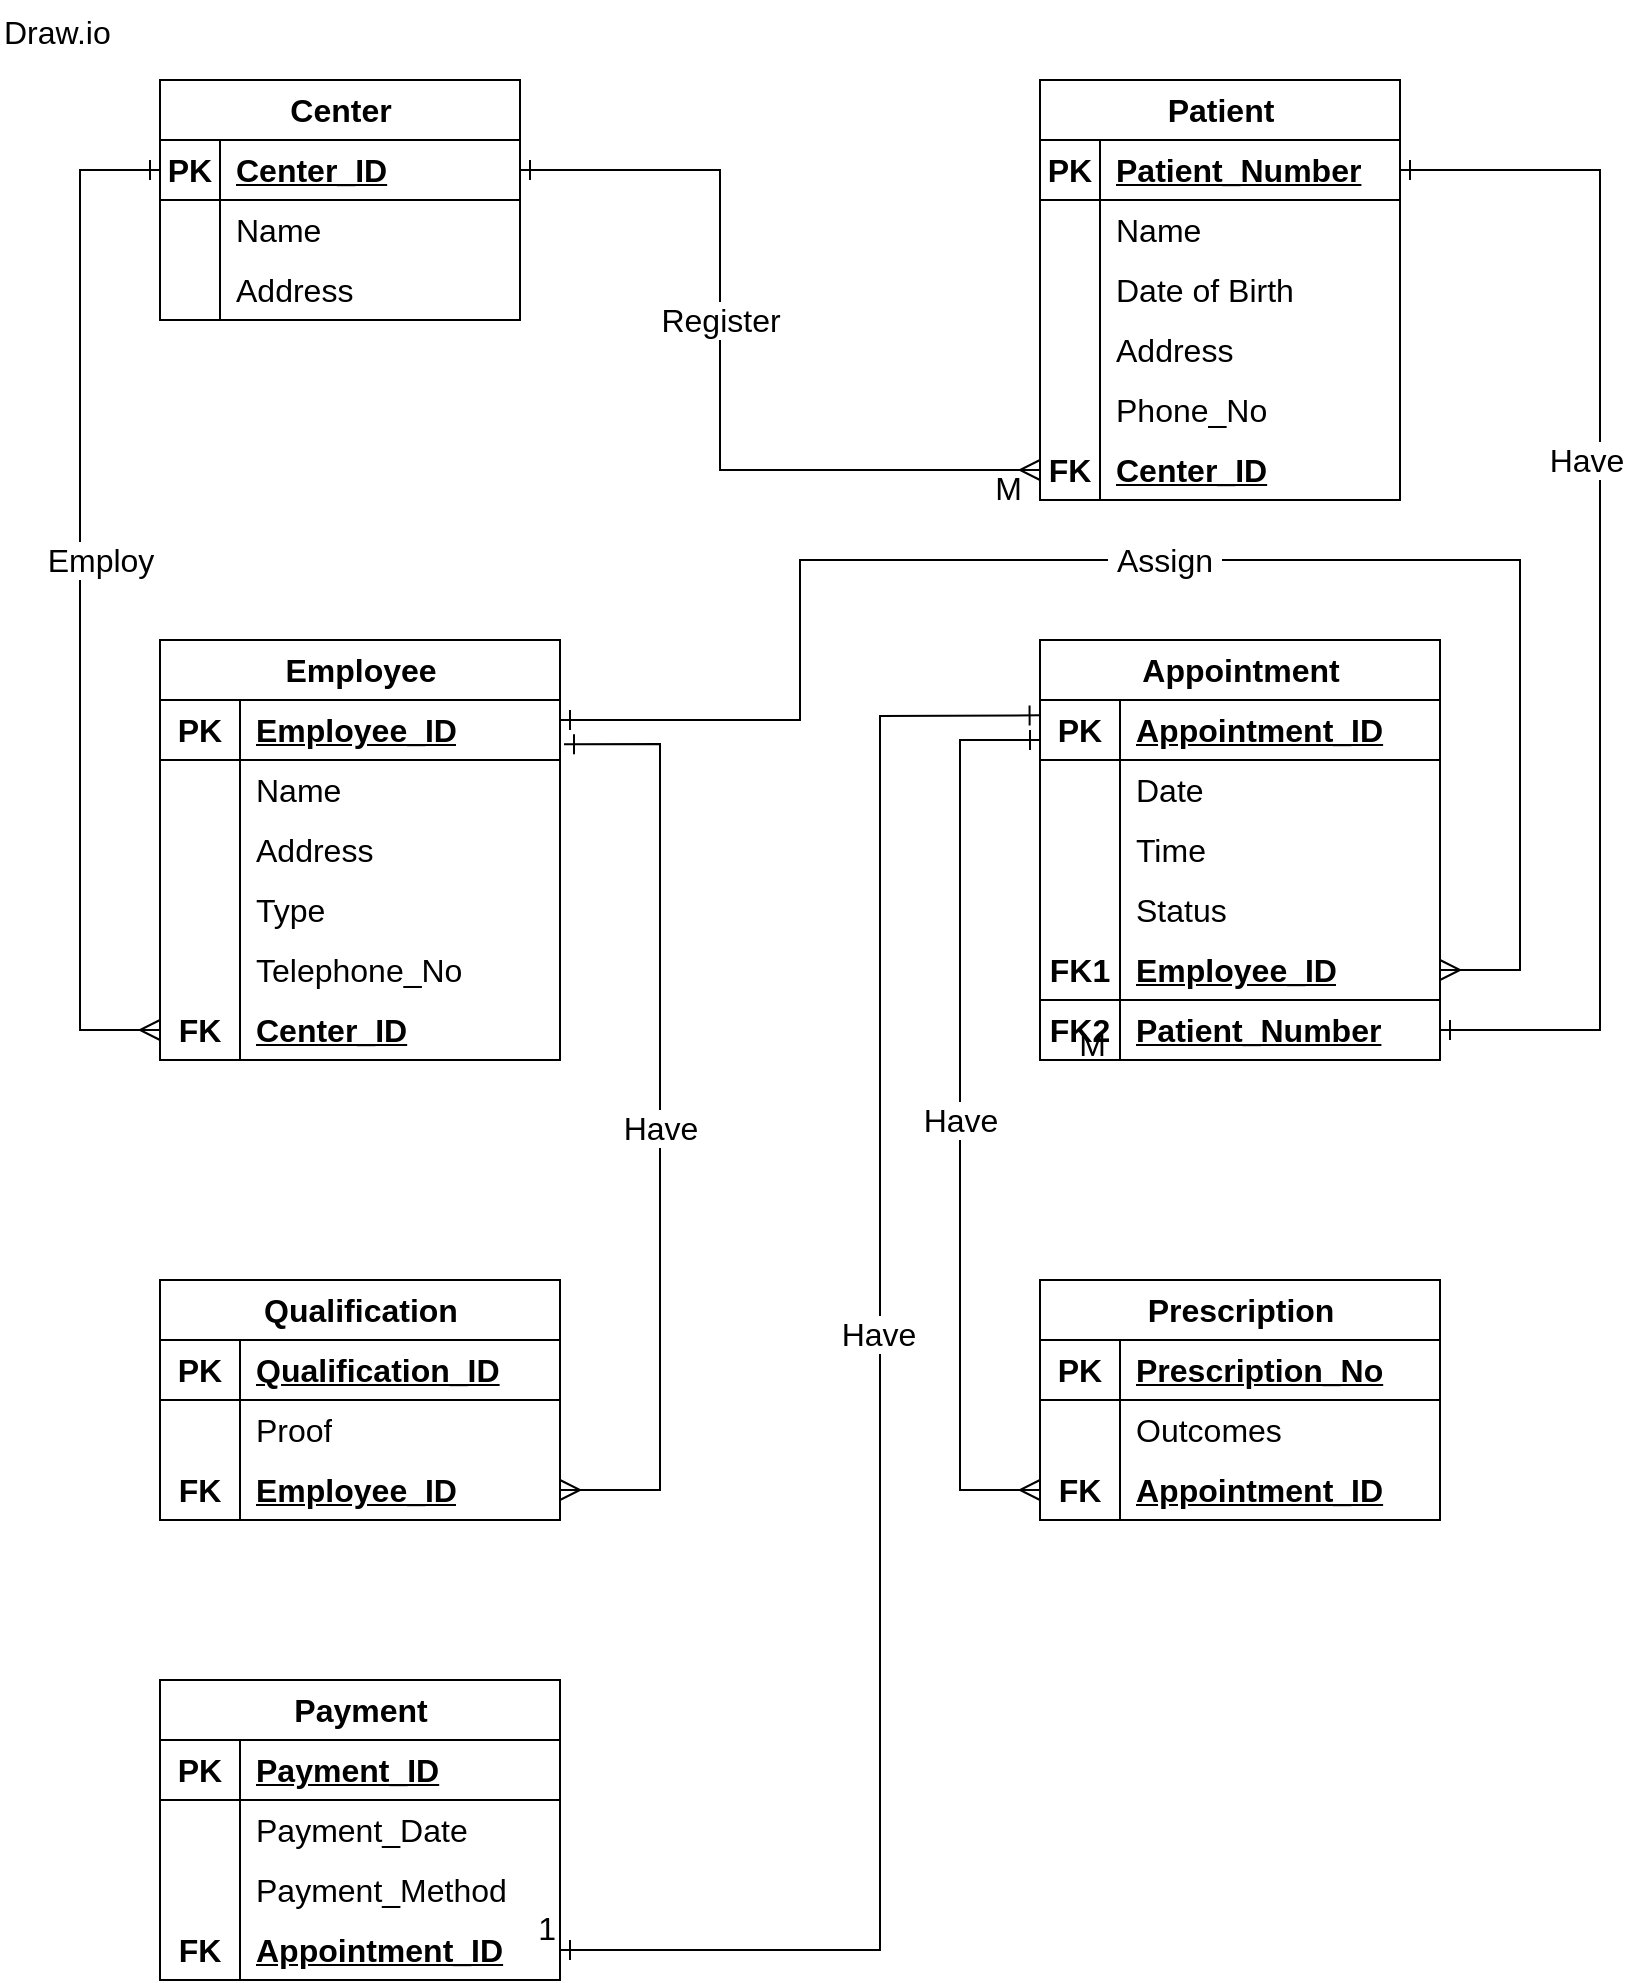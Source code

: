 <mxfile version="22.1.3" type="github">
  <diagram id="R2lEEEUBdFMjLlhIrx00" name="Page-1">
    <mxGraphModel dx="936" dy="636" grid="1" gridSize="10" guides="1" tooltips="1" connect="1" arrows="1" fold="1" page="1" pageScale="1" pageWidth="850" pageHeight="1100" math="0" shadow="0" extFonts="Permanent Marker^https://fonts.googleapis.com/css?family=Permanent+Marker">
      <root>
        <mxCell id="0" />
        <mxCell id="1" parent="0" />
        <mxCell id="wReRzeXicgakB4JDuOjU-1" value="Center" style="shape=table;startSize=30;container=1;collapsible=1;childLayout=tableLayout;fixedRows=1;rowLines=0;fontStyle=1;align=center;resizeLast=1;html=1;fontSize=16;" parent="1" vertex="1">
          <mxGeometry x="80" y="40" width="180" height="120" as="geometry" />
        </mxCell>
        <mxCell id="wReRzeXicgakB4JDuOjU-2" value="" style="shape=tableRow;horizontal=0;startSize=0;swimlaneHead=0;swimlaneBody=0;fillColor=none;collapsible=0;dropTarget=0;points=[[0,0.5],[1,0.5]];portConstraint=eastwest;top=0;left=0;right=0;bottom=1;fontSize=16;" parent="wReRzeXicgakB4JDuOjU-1" vertex="1">
          <mxGeometry y="30" width="180" height="30" as="geometry" />
        </mxCell>
        <mxCell id="wReRzeXicgakB4JDuOjU-3" value="PK" style="shape=partialRectangle;connectable=0;fillColor=none;top=0;left=0;bottom=0;right=0;fontStyle=1;overflow=hidden;whiteSpace=wrap;html=1;fontSize=16;" parent="wReRzeXicgakB4JDuOjU-2" vertex="1">
          <mxGeometry width="30" height="30" as="geometry">
            <mxRectangle width="30" height="30" as="alternateBounds" />
          </mxGeometry>
        </mxCell>
        <mxCell id="wReRzeXicgakB4JDuOjU-4" value="Center_ID" style="shape=partialRectangle;connectable=0;fillColor=none;top=0;left=0;bottom=0;right=0;align=left;spacingLeft=6;fontStyle=5;overflow=hidden;whiteSpace=wrap;html=1;fontSize=16;" parent="wReRzeXicgakB4JDuOjU-2" vertex="1">
          <mxGeometry x="30" width="150" height="30" as="geometry">
            <mxRectangle width="150" height="30" as="alternateBounds" />
          </mxGeometry>
        </mxCell>
        <mxCell id="wReRzeXicgakB4JDuOjU-5" value="" style="shape=tableRow;horizontal=0;startSize=0;swimlaneHead=0;swimlaneBody=0;fillColor=none;collapsible=0;dropTarget=0;points=[[0,0.5],[1,0.5]];portConstraint=eastwest;top=0;left=0;right=0;bottom=0;fontSize=16;" parent="wReRzeXicgakB4JDuOjU-1" vertex="1">
          <mxGeometry y="60" width="180" height="30" as="geometry" />
        </mxCell>
        <mxCell id="wReRzeXicgakB4JDuOjU-6" value="" style="shape=partialRectangle;connectable=0;fillColor=none;top=0;left=0;bottom=0;right=0;editable=1;overflow=hidden;whiteSpace=wrap;html=1;fontSize=16;" parent="wReRzeXicgakB4JDuOjU-5" vertex="1">
          <mxGeometry width="30" height="30" as="geometry">
            <mxRectangle width="30" height="30" as="alternateBounds" />
          </mxGeometry>
        </mxCell>
        <mxCell id="wReRzeXicgakB4JDuOjU-7" value="Name" style="shape=partialRectangle;connectable=0;fillColor=none;top=0;left=0;bottom=0;right=0;align=left;spacingLeft=6;overflow=hidden;whiteSpace=wrap;html=1;fontSize=16;" parent="wReRzeXicgakB4JDuOjU-5" vertex="1">
          <mxGeometry x="30" width="150" height="30" as="geometry">
            <mxRectangle width="150" height="30" as="alternateBounds" />
          </mxGeometry>
        </mxCell>
        <mxCell id="wReRzeXicgakB4JDuOjU-8" value="" style="shape=tableRow;horizontal=0;startSize=0;swimlaneHead=0;swimlaneBody=0;fillColor=none;collapsible=0;dropTarget=0;points=[[0,0.5],[1,0.5]];portConstraint=eastwest;top=0;left=0;right=0;bottom=0;fontSize=16;" parent="wReRzeXicgakB4JDuOjU-1" vertex="1">
          <mxGeometry y="90" width="180" height="30" as="geometry" />
        </mxCell>
        <mxCell id="wReRzeXicgakB4JDuOjU-9" value="" style="shape=partialRectangle;connectable=0;fillColor=none;top=0;left=0;bottom=0;right=0;editable=1;overflow=hidden;whiteSpace=wrap;html=1;fontSize=16;" parent="wReRzeXicgakB4JDuOjU-8" vertex="1">
          <mxGeometry width="30" height="30" as="geometry">
            <mxRectangle width="30" height="30" as="alternateBounds" />
          </mxGeometry>
        </mxCell>
        <mxCell id="wReRzeXicgakB4JDuOjU-10" value="Address" style="shape=partialRectangle;connectable=0;fillColor=none;top=0;left=0;bottom=0;right=0;align=left;spacingLeft=6;overflow=hidden;whiteSpace=wrap;html=1;fontSize=16;" parent="wReRzeXicgakB4JDuOjU-8" vertex="1">
          <mxGeometry x="30" width="150" height="30" as="geometry">
            <mxRectangle width="150" height="30" as="alternateBounds" />
          </mxGeometry>
        </mxCell>
        <mxCell id="wReRzeXicgakB4JDuOjU-14" value="Patient" style="shape=table;startSize=30;container=1;collapsible=1;childLayout=tableLayout;fixedRows=1;rowLines=0;fontStyle=1;align=center;resizeLast=1;html=1;fontSize=16;" parent="1" vertex="1">
          <mxGeometry x="520" y="40" width="180" height="210" as="geometry" />
        </mxCell>
        <mxCell id="wReRzeXicgakB4JDuOjU-15" value="" style="shape=tableRow;horizontal=0;startSize=0;swimlaneHead=0;swimlaneBody=0;fillColor=none;collapsible=0;dropTarget=0;points=[[0,0.5],[1,0.5]];portConstraint=eastwest;top=0;left=0;right=0;bottom=1;fontSize=16;" parent="wReRzeXicgakB4JDuOjU-14" vertex="1">
          <mxGeometry y="30" width="180" height="30" as="geometry" />
        </mxCell>
        <mxCell id="wReRzeXicgakB4JDuOjU-16" value="PK" style="shape=partialRectangle;connectable=0;fillColor=none;top=0;left=0;bottom=0;right=0;fontStyle=1;overflow=hidden;whiteSpace=wrap;html=1;fontSize=16;" parent="wReRzeXicgakB4JDuOjU-15" vertex="1">
          <mxGeometry width="30" height="30" as="geometry">
            <mxRectangle width="30" height="30" as="alternateBounds" />
          </mxGeometry>
        </mxCell>
        <mxCell id="wReRzeXicgakB4JDuOjU-17" value="Patient_Number" style="shape=partialRectangle;connectable=0;fillColor=none;top=0;left=0;bottom=0;right=0;align=left;spacingLeft=6;fontStyle=5;overflow=hidden;whiteSpace=wrap;html=1;fontSize=16;" parent="wReRzeXicgakB4JDuOjU-15" vertex="1">
          <mxGeometry x="30" width="150" height="30" as="geometry">
            <mxRectangle width="150" height="30" as="alternateBounds" />
          </mxGeometry>
        </mxCell>
        <mxCell id="wReRzeXicgakB4JDuOjU-18" value="" style="shape=tableRow;horizontal=0;startSize=0;swimlaneHead=0;swimlaneBody=0;fillColor=none;collapsible=0;dropTarget=0;points=[[0,0.5],[1,0.5]];portConstraint=eastwest;top=0;left=0;right=0;bottom=0;fontSize=16;" parent="wReRzeXicgakB4JDuOjU-14" vertex="1">
          <mxGeometry y="60" width="180" height="30" as="geometry" />
        </mxCell>
        <mxCell id="wReRzeXicgakB4JDuOjU-19" value="" style="shape=partialRectangle;connectable=0;fillColor=none;top=0;left=0;bottom=0;right=0;editable=1;overflow=hidden;whiteSpace=wrap;html=1;fontSize=16;" parent="wReRzeXicgakB4JDuOjU-18" vertex="1">
          <mxGeometry width="30" height="30" as="geometry">
            <mxRectangle width="30" height="30" as="alternateBounds" />
          </mxGeometry>
        </mxCell>
        <mxCell id="wReRzeXicgakB4JDuOjU-20" value="Name" style="shape=partialRectangle;connectable=0;fillColor=none;top=0;left=0;bottom=0;right=0;align=left;spacingLeft=6;overflow=hidden;whiteSpace=wrap;html=1;fontSize=16;" parent="wReRzeXicgakB4JDuOjU-18" vertex="1">
          <mxGeometry x="30" width="150" height="30" as="geometry">
            <mxRectangle width="150" height="30" as="alternateBounds" />
          </mxGeometry>
        </mxCell>
        <mxCell id="wReRzeXicgakB4JDuOjU-21" value="" style="shape=tableRow;horizontal=0;startSize=0;swimlaneHead=0;swimlaneBody=0;fillColor=none;collapsible=0;dropTarget=0;points=[[0,0.5],[1,0.5]];portConstraint=eastwest;top=0;left=0;right=0;bottom=0;fontSize=16;" parent="wReRzeXicgakB4JDuOjU-14" vertex="1">
          <mxGeometry y="90" width="180" height="30" as="geometry" />
        </mxCell>
        <mxCell id="wReRzeXicgakB4JDuOjU-22" value="" style="shape=partialRectangle;connectable=0;fillColor=none;top=0;left=0;bottom=0;right=0;editable=1;overflow=hidden;whiteSpace=wrap;html=1;fontSize=16;" parent="wReRzeXicgakB4JDuOjU-21" vertex="1">
          <mxGeometry width="30" height="30" as="geometry">
            <mxRectangle width="30" height="30" as="alternateBounds" />
          </mxGeometry>
        </mxCell>
        <mxCell id="wReRzeXicgakB4JDuOjU-23" value="Date of Birth" style="shape=partialRectangle;connectable=0;fillColor=none;top=0;left=0;bottom=0;right=0;align=left;spacingLeft=6;overflow=hidden;whiteSpace=wrap;html=1;fontSize=16;" parent="wReRzeXicgakB4JDuOjU-21" vertex="1">
          <mxGeometry x="30" width="150" height="30" as="geometry">
            <mxRectangle width="150" height="30" as="alternateBounds" />
          </mxGeometry>
        </mxCell>
        <mxCell id="wReRzeXicgakB4JDuOjU-24" value="" style="shape=tableRow;horizontal=0;startSize=0;swimlaneHead=0;swimlaneBody=0;fillColor=none;collapsible=0;dropTarget=0;points=[[0,0.5],[1,0.5]];portConstraint=eastwest;top=0;left=0;right=0;bottom=0;fontSize=16;" parent="wReRzeXicgakB4JDuOjU-14" vertex="1">
          <mxGeometry y="120" width="180" height="30" as="geometry" />
        </mxCell>
        <mxCell id="wReRzeXicgakB4JDuOjU-25" value="" style="shape=partialRectangle;connectable=0;fillColor=none;top=0;left=0;bottom=0;right=0;editable=1;overflow=hidden;whiteSpace=wrap;html=1;fontSize=16;" parent="wReRzeXicgakB4JDuOjU-24" vertex="1">
          <mxGeometry width="30" height="30" as="geometry">
            <mxRectangle width="30" height="30" as="alternateBounds" />
          </mxGeometry>
        </mxCell>
        <mxCell id="wReRzeXicgakB4JDuOjU-26" value="Address" style="shape=partialRectangle;connectable=0;fillColor=none;top=0;left=0;bottom=0;right=0;align=left;spacingLeft=6;overflow=hidden;whiteSpace=wrap;html=1;fontSize=16;" parent="wReRzeXicgakB4JDuOjU-24" vertex="1">
          <mxGeometry x="30" width="150" height="30" as="geometry">
            <mxRectangle width="150" height="30" as="alternateBounds" />
          </mxGeometry>
        </mxCell>
        <mxCell id="wReRzeXicgakB4JDuOjU-27" value="" style="shape=tableRow;horizontal=0;startSize=0;swimlaneHead=0;swimlaneBody=0;fillColor=none;collapsible=0;dropTarget=0;points=[[0,0.5],[1,0.5]];portConstraint=eastwest;top=0;left=0;right=0;bottom=0;fontSize=16;" parent="wReRzeXicgakB4JDuOjU-14" vertex="1">
          <mxGeometry y="150" width="180" height="30" as="geometry" />
        </mxCell>
        <mxCell id="wReRzeXicgakB4JDuOjU-28" value="" style="shape=partialRectangle;connectable=0;fillColor=none;top=0;left=0;bottom=0;right=0;editable=1;overflow=hidden;whiteSpace=wrap;html=1;fontSize=16;" parent="wReRzeXicgakB4JDuOjU-27" vertex="1">
          <mxGeometry width="30" height="30" as="geometry">
            <mxRectangle width="30" height="30" as="alternateBounds" />
          </mxGeometry>
        </mxCell>
        <mxCell id="wReRzeXicgakB4JDuOjU-29" value="Phone_No" style="shape=partialRectangle;connectable=0;fillColor=none;top=0;left=0;bottom=0;right=0;align=left;spacingLeft=6;overflow=hidden;whiteSpace=wrap;html=1;fontSize=16;" parent="wReRzeXicgakB4JDuOjU-27" vertex="1">
          <mxGeometry x="30" width="150" height="30" as="geometry">
            <mxRectangle width="150" height="30" as="alternateBounds" />
          </mxGeometry>
        </mxCell>
        <mxCell id="wReRzeXicgakB4JDuOjU-80" value="" style="shape=tableRow;horizontal=0;startSize=0;swimlaneHead=0;swimlaneBody=0;fillColor=none;collapsible=0;dropTarget=0;points=[[0,0.5],[1,0.5]];portConstraint=eastwest;top=0;left=0;right=0;bottom=1;fontSize=16;" parent="wReRzeXicgakB4JDuOjU-14" vertex="1">
          <mxGeometry y="180" width="180" height="30" as="geometry" />
        </mxCell>
        <mxCell id="wReRzeXicgakB4JDuOjU-81" value="FK" style="shape=partialRectangle;connectable=0;fillColor=none;top=0;left=0;bottom=0;right=0;fontStyle=1;overflow=hidden;whiteSpace=wrap;html=1;fontSize=16;" parent="wReRzeXicgakB4JDuOjU-80" vertex="1">
          <mxGeometry width="30" height="30" as="geometry">
            <mxRectangle width="30" height="30" as="alternateBounds" />
          </mxGeometry>
        </mxCell>
        <mxCell id="wReRzeXicgakB4JDuOjU-82" value="Center_ID" style="shape=partialRectangle;connectable=0;fillColor=none;top=0;left=0;bottom=0;right=0;align=left;spacingLeft=6;fontStyle=5;overflow=hidden;whiteSpace=wrap;html=1;fontSize=16;" parent="wReRzeXicgakB4JDuOjU-80" vertex="1">
          <mxGeometry x="30" width="150" height="30" as="geometry">
            <mxRectangle width="150" height="30" as="alternateBounds" />
          </mxGeometry>
        </mxCell>
        <mxCell id="wReRzeXicgakB4JDuOjU-52" value="" style="endArrow=ERmany;html=1;rounded=0;fontSize=12;startSize=8;endSize=8;exitX=1;exitY=0.5;exitDx=0;exitDy=0;entryX=0;entryY=0.5;entryDx=0;entryDy=0;startArrow=ERone;startFill=0;endFill=0;" parent="1" source="wReRzeXicgakB4JDuOjU-2" target="wReRzeXicgakB4JDuOjU-80" edge="1">
          <mxGeometry relative="1" as="geometry">
            <mxPoint x="290" y="180" as="sourcePoint" />
            <mxPoint x="560" y="235" as="targetPoint" />
            <Array as="points">
              <mxPoint x="360" y="85" />
              <mxPoint x="360" y="235" />
            </Array>
          </mxGeometry>
        </mxCell>
        <mxCell id="wReRzeXicgakB4JDuOjU-53" value="M" style="resizable=0;html=1;whiteSpace=wrap;align=right;verticalAlign=bottom;fontSize=16;" parent="wReRzeXicgakB4JDuOjU-52" connectable="0" vertex="1">
          <mxGeometry x="1" relative="1" as="geometry">
            <mxPoint x="-8" y="20" as="offset" />
          </mxGeometry>
        </mxCell>
        <mxCell id="wReRzeXicgakB4JDuOjU-54" value="Register" style="edgeLabel;html=1;align=center;verticalAlign=middle;resizable=0;points=[];fontSize=16;" parent="wReRzeXicgakB4JDuOjU-52" vertex="1" connectable="0">
          <mxGeometry x="0.144" y="1" relative="1" as="geometry">
            <mxPoint x="-1" y="-60" as="offset" />
          </mxGeometry>
        </mxCell>
        <mxCell id="wReRzeXicgakB4JDuOjU-86" value="Appointment" style="shape=table;startSize=30;container=1;collapsible=1;childLayout=tableLayout;fixedRows=1;rowLines=0;fontStyle=1;align=center;resizeLast=1;html=1;fontSize=16;" parent="1" vertex="1">
          <mxGeometry x="520" y="320" width="200" height="210" as="geometry" />
        </mxCell>
        <mxCell id="wReRzeXicgakB4JDuOjU-87" value="" style="shape=tableRow;horizontal=0;startSize=0;swimlaneHead=0;swimlaneBody=0;fillColor=none;collapsible=0;dropTarget=0;points=[[0,0.5],[1,0.5]];portConstraint=eastwest;top=0;left=0;right=0;bottom=1;fontSize=16;" parent="wReRzeXicgakB4JDuOjU-86" vertex="1">
          <mxGeometry y="30" width="200" height="30" as="geometry" />
        </mxCell>
        <mxCell id="wReRzeXicgakB4JDuOjU-88" value="PK" style="shape=partialRectangle;connectable=0;fillColor=none;top=0;left=0;bottom=0;right=0;fontStyle=1;overflow=hidden;whiteSpace=wrap;html=1;fontSize=16;" parent="wReRzeXicgakB4JDuOjU-87" vertex="1">
          <mxGeometry width="40" height="30" as="geometry">
            <mxRectangle width="40" height="30" as="alternateBounds" />
          </mxGeometry>
        </mxCell>
        <mxCell id="wReRzeXicgakB4JDuOjU-89" value="Appointment_ID" style="shape=partialRectangle;connectable=0;fillColor=none;top=0;left=0;bottom=0;right=0;align=left;spacingLeft=6;fontStyle=5;overflow=hidden;whiteSpace=wrap;html=1;fontSize=16;" parent="wReRzeXicgakB4JDuOjU-87" vertex="1">
          <mxGeometry x="40" width="160" height="30" as="geometry">
            <mxRectangle width="160" height="30" as="alternateBounds" />
          </mxGeometry>
        </mxCell>
        <mxCell id="wReRzeXicgakB4JDuOjU-90" value="" style="shape=tableRow;horizontal=0;startSize=0;swimlaneHead=0;swimlaneBody=0;fillColor=none;collapsible=0;dropTarget=0;points=[[0,0.5],[1,0.5]];portConstraint=eastwest;top=0;left=0;right=0;bottom=0;fontSize=16;" parent="wReRzeXicgakB4JDuOjU-86" vertex="1">
          <mxGeometry y="60" width="200" height="30" as="geometry" />
        </mxCell>
        <mxCell id="wReRzeXicgakB4JDuOjU-91" value="" style="shape=partialRectangle;connectable=0;fillColor=none;top=0;left=0;bottom=0;right=0;editable=1;overflow=hidden;whiteSpace=wrap;html=1;fontSize=16;" parent="wReRzeXicgakB4JDuOjU-90" vertex="1">
          <mxGeometry width="40" height="30" as="geometry">
            <mxRectangle width="40" height="30" as="alternateBounds" />
          </mxGeometry>
        </mxCell>
        <mxCell id="wReRzeXicgakB4JDuOjU-92" value="Date" style="shape=partialRectangle;connectable=0;fillColor=none;top=0;left=0;bottom=0;right=0;align=left;spacingLeft=6;overflow=hidden;whiteSpace=wrap;html=1;fontSize=16;" parent="wReRzeXicgakB4JDuOjU-90" vertex="1">
          <mxGeometry x="40" width="160" height="30" as="geometry">
            <mxRectangle width="160" height="30" as="alternateBounds" />
          </mxGeometry>
        </mxCell>
        <mxCell id="wReRzeXicgakB4JDuOjU-93" value="" style="shape=tableRow;horizontal=0;startSize=0;swimlaneHead=0;swimlaneBody=0;fillColor=none;collapsible=0;dropTarget=0;points=[[0,0.5],[1,0.5]];portConstraint=eastwest;top=0;left=0;right=0;bottom=0;fontSize=16;" parent="wReRzeXicgakB4JDuOjU-86" vertex="1">
          <mxGeometry y="90" width="200" height="30" as="geometry" />
        </mxCell>
        <mxCell id="wReRzeXicgakB4JDuOjU-94" value="" style="shape=partialRectangle;connectable=0;fillColor=none;top=0;left=0;bottom=0;right=0;editable=1;overflow=hidden;whiteSpace=wrap;html=1;fontSize=16;" parent="wReRzeXicgakB4JDuOjU-93" vertex="1">
          <mxGeometry width="40" height="30" as="geometry">
            <mxRectangle width="40" height="30" as="alternateBounds" />
          </mxGeometry>
        </mxCell>
        <mxCell id="wReRzeXicgakB4JDuOjU-95" value="Time" style="shape=partialRectangle;connectable=0;fillColor=none;top=0;left=0;bottom=0;right=0;align=left;spacingLeft=6;overflow=hidden;whiteSpace=wrap;html=1;fontSize=16;" parent="wReRzeXicgakB4JDuOjU-93" vertex="1">
          <mxGeometry x="40" width="160" height="30" as="geometry">
            <mxRectangle width="160" height="30" as="alternateBounds" />
          </mxGeometry>
        </mxCell>
        <mxCell id="wReRzeXicgakB4JDuOjU-96" value="" style="shape=tableRow;horizontal=0;startSize=0;swimlaneHead=0;swimlaneBody=0;fillColor=none;collapsible=0;dropTarget=0;points=[[0,0.5],[1,0.5]];portConstraint=eastwest;top=0;left=0;right=0;bottom=0;fontSize=16;" parent="wReRzeXicgakB4JDuOjU-86" vertex="1">
          <mxGeometry y="120" width="200" height="30" as="geometry" />
        </mxCell>
        <mxCell id="wReRzeXicgakB4JDuOjU-97" value="" style="shape=partialRectangle;connectable=0;fillColor=none;top=0;left=0;bottom=0;right=0;editable=1;overflow=hidden;whiteSpace=wrap;html=1;fontSize=16;" parent="wReRzeXicgakB4JDuOjU-96" vertex="1">
          <mxGeometry width="40" height="30" as="geometry">
            <mxRectangle width="40" height="30" as="alternateBounds" />
          </mxGeometry>
        </mxCell>
        <mxCell id="wReRzeXicgakB4JDuOjU-98" value="Status" style="shape=partialRectangle;connectable=0;fillColor=none;top=0;left=0;bottom=0;right=0;align=left;spacingLeft=6;overflow=hidden;whiteSpace=wrap;html=1;fontSize=16;" parent="wReRzeXicgakB4JDuOjU-96" vertex="1">
          <mxGeometry x="40" width="160" height="30" as="geometry">
            <mxRectangle width="160" height="30" as="alternateBounds" />
          </mxGeometry>
        </mxCell>
        <mxCell id="wReRzeXicgakB4JDuOjU-108" value="" style="shape=tableRow;horizontal=0;startSize=0;swimlaneHead=0;swimlaneBody=0;fillColor=none;collapsible=0;dropTarget=0;points=[[0,0.5],[1,0.5]];portConstraint=eastwest;top=0;left=0;right=0;bottom=1;fontSize=16;" parent="wReRzeXicgakB4JDuOjU-86" vertex="1">
          <mxGeometry y="150" width="200" height="30" as="geometry" />
        </mxCell>
        <mxCell id="wReRzeXicgakB4JDuOjU-109" value="FK1" style="shape=partialRectangle;connectable=0;fillColor=none;top=0;left=0;bottom=0;right=0;fontStyle=1;overflow=hidden;whiteSpace=wrap;html=1;fontSize=16;" parent="wReRzeXicgakB4JDuOjU-108" vertex="1">
          <mxGeometry width="40" height="30" as="geometry">
            <mxRectangle width="40" height="30" as="alternateBounds" />
          </mxGeometry>
        </mxCell>
        <mxCell id="wReRzeXicgakB4JDuOjU-110" value="Employee_ID" style="shape=partialRectangle;connectable=0;fillColor=none;top=0;left=0;bottom=0;right=0;align=left;spacingLeft=6;fontStyle=5;overflow=hidden;whiteSpace=wrap;html=1;fontSize=16;" parent="wReRzeXicgakB4JDuOjU-108" vertex="1">
          <mxGeometry x="40" width="160" height="30" as="geometry">
            <mxRectangle width="160" height="30" as="alternateBounds" />
          </mxGeometry>
        </mxCell>
        <mxCell id="wReRzeXicgakB4JDuOjU-114" value="" style="shape=tableRow;horizontal=0;startSize=0;swimlaneHead=0;swimlaneBody=0;fillColor=none;collapsible=0;dropTarget=0;points=[[0,0.5],[1,0.5]];portConstraint=eastwest;top=0;left=0;right=0;bottom=1;fontSize=16;" parent="wReRzeXicgakB4JDuOjU-86" vertex="1">
          <mxGeometry y="180" width="200" height="30" as="geometry" />
        </mxCell>
        <mxCell id="wReRzeXicgakB4JDuOjU-115" value="FK2" style="shape=partialRectangle;connectable=0;fillColor=none;top=0;left=0;bottom=0;right=0;fontStyle=1;overflow=hidden;whiteSpace=wrap;html=1;fontSize=16;" parent="wReRzeXicgakB4JDuOjU-114" vertex="1">
          <mxGeometry width="40" height="30" as="geometry">
            <mxRectangle width="40" height="30" as="alternateBounds" />
          </mxGeometry>
        </mxCell>
        <mxCell id="wReRzeXicgakB4JDuOjU-116" value="Patient_Number" style="shape=partialRectangle;connectable=0;fillColor=none;top=0;left=0;bottom=0;right=0;align=left;spacingLeft=6;fontStyle=5;overflow=hidden;whiteSpace=wrap;html=1;fontSize=16;" parent="wReRzeXicgakB4JDuOjU-114" vertex="1">
          <mxGeometry x="40" width="160" height="30" as="geometry">
            <mxRectangle width="160" height="30" as="alternateBounds" />
          </mxGeometry>
        </mxCell>
        <mxCell id="wReRzeXicgakB4JDuOjU-117" value="" style="endArrow=ERone;html=1;rounded=0;fontSize=12;startSize=8;endSize=8;exitX=1;exitY=0.5;exitDx=0;exitDy=0;entryX=1;entryY=0.5;entryDx=0;entryDy=0;startArrow=ERone;startFill=0;endFill=0;" parent="1" source="wReRzeXicgakB4JDuOjU-15" target="wReRzeXicgakB4JDuOjU-114" edge="1">
          <mxGeometry relative="1" as="geometry">
            <mxPoint x="670" y="280" as="sourcePoint" />
            <mxPoint x="830" y="280" as="targetPoint" />
            <Array as="points">
              <mxPoint x="800" y="85" />
              <mxPoint x="800" y="515" />
            </Array>
          </mxGeometry>
        </mxCell>
        <mxCell id="wReRzeXicgakB4JDuOjU-119" value="Have" style="edgeLabel;html=1;align=center;verticalAlign=middle;resizable=0;points=[];fontSize=16;" parent="wReRzeXicgakB4JDuOjU-117" vertex="1" connectable="0">
          <mxGeometry x="0.04" y="-34" relative="1" as="geometry">
            <mxPoint x="27" y="-72" as="offset" />
          </mxGeometry>
        </mxCell>
        <mxCell id="wReRzeXicgakB4JDuOjU-120" value="Employee" style="shape=table;startSize=30;container=1;collapsible=1;childLayout=tableLayout;fixedRows=1;rowLines=0;fontStyle=1;align=center;resizeLast=1;html=1;fontSize=16;" parent="1" vertex="1">
          <mxGeometry x="80" y="320" width="200" height="210" as="geometry" />
        </mxCell>
        <mxCell id="wReRzeXicgakB4JDuOjU-121" value="" style="shape=tableRow;horizontal=0;startSize=0;swimlaneHead=0;swimlaneBody=0;fillColor=none;collapsible=0;dropTarget=0;points=[[0,0.5],[1,0.5]];portConstraint=eastwest;top=0;left=0;right=0;bottom=1;fontSize=16;" parent="wReRzeXicgakB4JDuOjU-120" vertex="1">
          <mxGeometry y="30" width="200" height="30" as="geometry" />
        </mxCell>
        <mxCell id="wReRzeXicgakB4JDuOjU-122" value="PK" style="shape=partialRectangle;connectable=0;fillColor=none;top=0;left=0;bottom=0;right=0;fontStyle=1;overflow=hidden;whiteSpace=wrap;html=1;fontSize=16;" parent="wReRzeXicgakB4JDuOjU-121" vertex="1">
          <mxGeometry width="40" height="30" as="geometry">
            <mxRectangle width="40" height="30" as="alternateBounds" />
          </mxGeometry>
        </mxCell>
        <mxCell id="wReRzeXicgakB4JDuOjU-123" value="Employee_ID" style="shape=partialRectangle;connectable=0;fillColor=none;top=0;left=0;bottom=0;right=0;align=left;spacingLeft=6;fontStyle=5;overflow=hidden;whiteSpace=wrap;html=1;fontSize=16;" parent="wReRzeXicgakB4JDuOjU-121" vertex="1">
          <mxGeometry x="40" width="160" height="30" as="geometry">
            <mxRectangle width="160" height="30" as="alternateBounds" />
          </mxGeometry>
        </mxCell>
        <mxCell id="wReRzeXicgakB4JDuOjU-124" value="" style="shape=tableRow;horizontal=0;startSize=0;swimlaneHead=0;swimlaneBody=0;fillColor=none;collapsible=0;dropTarget=0;points=[[0,0.5],[1,0.5]];portConstraint=eastwest;top=0;left=0;right=0;bottom=0;fontSize=16;" parent="wReRzeXicgakB4JDuOjU-120" vertex="1">
          <mxGeometry y="60" width="200" height="30" as="geometry" />
        </mxCell>
        <mxCell id="wReRzeXicgakB4JDuOjU-125" value="" style="shape=partialRectangle;connectable=0;fillColor=none;top=0;left=0;bottom=0;right=0;editable=1;overflow=hidden;whiteSpace=wrap;html=1;fontSize=16;" parent="wReRzeXicgakB4JDuOjU-124" vertex="1">
          <mxGeometry width="40" height="30" as="geometry">
            <mxRectangle width="40" height="30" as="alternateBounds" />
          </mxGeometry>
        </mxCell>
        <mxCell id="wReRzeXicgakB4JDuOjU-126" value="Name" style="shape=partialRectangle;connectable=0;fillColor=none;top=0;left=0;bottom=0;right=0;align=left;spacingLeft=6;overflow=hidden;whiteSpace=wrap;html=1;fontSize=16;" parent="wReRzeXicgakB4JDuOjU-124" vertex="1">
          <mxGeometry x="40" width="160" height="30" as="geometry">
            <mxRectangle width="160" height="30" as="alternateBounds" />
          </mxGeometry>
        </mxCell>
        <mxCell id="wReRzeXicgakB4JDuOjU-127" value="" style="shape=tableRow;horizontal=0;startSize=0;swimlaneHead=0;swimlaneBody=0;fillColor=none;collapsible=0;dropTarget=0;points=[[0,0.5],[1,0.5]];portConstraint=eastwest;top=0;left=0;right=0;bottom=0;fontSize=16;" parent="wReRzeXicgakB4JDuOjU-120" vertex="1">
          <mxGeometry y="90" width="200" height="30" as="geometry" />
        </mxCell>
        <mxCell id="wReRzeXicgakB4JDuOjU-128" value="" style="shape=partialRectangle;connectable=0;fillColor=none;top=0;left=0;bottom=0;right=0;editable=1;overflow=hidden;whiteSpace=wrap;html=1;fontSize=16;" parent="wReRzeXicgakB4JDuOjU-127" vertex="1">
          <mxGeometry width="40" height="30" as="geometry">
            <mxRectangle width="40" height="30" as="alternateBounds" />
          </mxGeometry>
        </mxCell>
        <mxCell id="wReRzeXicgakB4JDuOjU-129" value="Address" style="shape=partialRectangle;connectable=0;fillColor=none;top=0;left=0;bottom=0;right=0;align=left;spacingLeft=6;overflow=hidden;whiteSpace=wrap;html=1;fontSize=16;" parent="wReRzeXicgakB4JDuOjU-127" vertex="1">
          <mxGeometry x="40" width="160" height="30" as="geometry">
            <mxRectangle width="160" height="30" as="alternateBounds" />
          </mxGeometry>
        </mxCell>
        <mxCell id="wReRzeXicgakB4JDuOjU-130" value="" style="shape=tableRow;horizontal=0;startSize=0;swimlaneHead=0;swimlaneBody=0;fillColor=none;collapsible=0;dropTarget=0;points=[[0,0.5],[1,0.5]];portConstraint=eastwest;top=0;left=0;right=0;bottom=0;fontSize=16;" parent="wReRzeXicgakB4JDuOjU-120" vertex="1">
          <mxGeometry y="120" width="200" height="30" as="geometry" />
        </mxCell>
        <mxCell id="wReRzeXicgakB4JDuOjU-131" value="" style="shape=partialRectangle;connectable=0;fillColor=none;top=0;left=0;bottom=0;right=0;editable=1;overflow=hidden;whiteSpace=wrap;html=1;fontSize=16;" parent="wReRzeXicgakB4JDuOjU-130" vertex="1">
          <mxGeometry width="40" height="30" as="geometry">
            <mxRectangle width="40" height="30" as="alternateBounds" />
          </mxGeometry>
        </mxCell>
        <mxCell id="wReRzeXicgakB4JDuOjU-132" value="Type" style="shape=partialRectangle;connectable=0;fillColor=none;top=0;left=0;bottom=0;right=0;align=left;spacingLeft=6;overflow=hidden;whiteSpace=wrap;html=1;fontSize=16;" parent="wReRzeXicgakB4JDuOjU-130" vertex="1">
          <mxGeometry x="40" width="160" height="30" as="geometry">
            <mxRectangle width="160" height="30" as="alternateBounds" />
          </mxGeometry>
        </mxCell>
        <mxCell id="wReRzeXicgakB4JDuOjU-145" value="" style="shape=tableRow;horizontal=0;startSize=0;swimlaneHead=0;swimlaneBody=0;fillColor=none;collapsible=0;dropTarget=0;points=[[0,0.5],[1,0.5]];portConstraint=eastwest;top=0;left=0;right=0;bottom=0;fontSize=16;" parent="wReRzeXicgakB4JDuOjU-120" vertex="1">
          <mxGeometry y="150" width="200" height="30" as="geometry" />
        </mxCell>
        <mxCell id="wReRzeXicgakB4JDuOjU-146" value="" style="shape=partialRectangle;connectable=0;fillColor=none;top=0;left=0;bottom=0;right=0;editable=1;overflow=hidden;whiteSpace=wrap;html=1;fontSize=16;" parent="wReRzeXicgakB4JDuOjU-145" vertex="1">
          <mxGeometry width="40" height="30" as="geometry">
            <mxRectangle width="40" height="30" as="alternateBounds" />
          </mxGeometry>
        </mxCell>
        <mxCell id="wReRzeXicgakB4JDuOjU-147" value="Telephone_No" style="shape=partialRectangle;connectable=0;fillColor=none;top=0;left=0;bottom=0;right=0;align=left;spacingLeft=6;overflow=hidden;whiteSpace=wrap;html=1;fontSize=16;" parent="wReRzeXicgakB4JDuOjU-145" vertex="1">
          <mxGeometry x="40" width="160" height="30" as="geometry">
            <mxRectangle width="160" height="30" as="alternateBounds" />
          </mxGeometry>
        </mxCell>
        <mxCell id="wReRzeXicgakB4JDuOjU-133" value="" style="shape=tableRow;horizontal=0;startSize=0;swimlaneHead=0;swimlaneBody=0;fillColor=none;collapsible=0;dropTarget=0;points=[[0,0.5],[1,0.5]];portConstraint=eastwest;top=0;left=0;right=0;bottom=1;fontSize=16;" parent="wReRzeXicgakB4JDuOjU-120" vertex="1">
          <mxGeometry y="180" width="200" height="30" as="geometry" />
        </mxCell>
        <mxCell id="wReRzeXicgakB4JDuOjU-134" value="FK" style="shape=partialRectangle;connectable=0;fillColor=none;top=0;left=0;bottom=0;right=0;fontStyle=1;overflow=hidden;whiteSpace=wrap;html=1;fontSize=16;" parent="wReRzeXicgakB4JDuOjU-133" vertex="1">
          <mxGeometry width="40" height="30" as="geometry">
            <mxRectangle width="40" height="30" as="alternateBounds" />
          </mxGeometry>
        </mxCell>
        <mxCell id="wReRzeXicgakB4JDuOjU-135" value="Center_ID" style="shape=partialRectangle;connectable=0;fillColor=none;top=0;left=0;bottom=0;right=0;align=left;spacingLeft=6;fontStyle=5;overflow=hidden;whiteSpace=wrap;html=1;fontSize=16;" parent="wReRzeXicgakB4JDuOjU-133" vertex="1">
          <mxGeometry x="40" width="160" height="30" as="geometry">
            <mxRectangle width="160" height="30" as="alternateBounds" />
          </mxGeometry>
        </mxCell>
        <mxCell id="wReRzeXicgakB4JDuOjU-152" value="" style="endArrow=ERmany;html=1;rounded=0;fontSize=12;startSize=8;endSize=8;exitX=0;exitY=0.5;exitDx=0;exitDy=0;entryX=0;entryY=0.5;entryDx=0;entryDy=0;startArrow=ERone;startFill=0;endFill=0;" parent="1" source="wReRzeXicgakB4JDuOjU-2" target="wReRzeXicgakB4JDuOjU-133" edge="1">
          <mxGeometry relative="1" as="geometry">
            <mxPoint x="380" y="380" as="sourcePoint" />
            <mxPoint x="540" y="380" as="targetPoint" />
            <Array as="points">
              <mxPoint x="40" y="85" />
              <mxPoint x="40" y="515" />
            </Array>
          </mxGeometry>
        </mxCell>
        <mxCell id="wReRzeXicgakB4JDuOjU-154" value="Employ" style="edgeLabel;html=1;align=center;verticalAlign=middle;resizable=0;points=[];fontSize=16;" parent="wReRzeXicgakB4JDuOjU-152" vertex="1" connectable="0">
          <mxGeometry x="-0.003" y="35" relative="1" as="geometry">
            <mxPoint x="-25" y="-19" as="offset" />
          </mxGeometry>
        </mxCell>
        <mxCell id="wReRzeXicgakB4JDuOjU-155" value="" style="endArrow=ERone;html=1;rounded=0;fontSize=12;startSize=8;endSize=8;exitX=1;exitY=0.5;exitDx=0;exitDy=0;startArrow=ERmany;startFill=0;endFill=0;" parent="1" source="wReRzeXicgakB4JDuOjU-108" edge="1">
          <mxGeometry relative="1" as="geometry">
            <mxPoint x="380" y="380" as="sourcePoint" />
            <mxPoint x="280" y="360" as="targetPoint" />
            <Array as="points">
              <mxPoint x="760" y="485" />
              <mxPoint x="760" y="350" />
              <mxPoint x="760" y="280" />
              <mxPoint x="590" y="280" />
              <mxPoint x="400" y="280" />
              <mxPoint x="400" y="360" />
            </Array>
          </mxGeometry>
        </mxCell>
        <mxCell id="wReRzeXicgakB4JDuOjU-156" value="M" style="resizable=0;html=1;whiteSpace=wrap;align=right;verticalAlign=bottom;fontSize=16;" parent="wReRzeXicgakB4JDuOjU-155" connectable="0" vertex="1">
          <mxGeometry x="1" relative="1" as="geometry">
            <mxPoint x="274" y="173" as="offset" />
          </mxGeometry>
        </mxCell>
        <mxCell id="wReRzeXicgakB4JDuOjU-158" value="&amp;nbsp;Assign&amp;nbsp;" style="edgeLabel;html=1;align=center;verticalAlign=middle;resizable=0;points=[];fontSize=16;" parent="wReRzeXicgakB4JDuOjU-155" vertex="1" connectable="0">
          <mxGeometry x="0.043" relative="1" as="geometry">
            <mxPoint x="-3" as="offset" />
          </mxGeometry>
        </mxCell>
        <UserObject label="Draw.io" link="Draw.io" id="wReRzeXicgakB4JDuOjU-159">
          <mxCell style="text;whiteSpace=wrap;html=1;fontSize=16;" parent="1" vertex="1">
            <mxGeometry width="90" height="40" as="geometry" />
          </mxCell>
        </UserObject>
        <mxCell id="wReRzeXicgakB4JDuOjU-161" value="Prescription" style="shape=table;startSize=30;container=1;collapsible=1;childLayout=tableLayout;fixedRows=1;rowLines=0;fontStyle=1;align=center;resizeLast=1;html=1;fontSize=16;" parent="1" vertex="1">
          <mxGeometry x="520" y="640" width="200" height="120" as="geometry" />
        </mxCell>
        <mxCell id="wReRzeXicgakB4JDuOjU-162" value="" style="shape=tableRow;horizontal=0;startSize=0;swimlaneHead=0;swimlaneBody=0;fillColor=none;collapsible=0;dropTarget=0;points=[[0,0.5],[1,0.5]];portConstraint=eastwest;top=0;left=0;right=0;bottom=1;fontSize=16;" parent="wReRzeXicgakB4JDuOjU-161" vertex="1">
          <mxGeometry y="30" width="200" height="30" as="geometry" />
        </mxCell>
        <mxCell id="wReRzeXicgakB4JDuOjU-163" value="PK" style="shape=partialRectangle;connectable=0;fillColor=none;top=0;left=0;bottom=0;right=0;fontStyle=1;overflow=hidden;whiteSpace=wrap;html=1;fontSize=16;" parent="wReRzeXicgakB4JDuOjU-162" vertex="1">
          <mxGeometry width="40" height="30" as="geometry">
            <mxRectangle width="40" height="30" as="alternateBounds" />
          </mxGeometry>
        </mxCell>
        <mxCell id="wReRzeXicgakB4JDuOjU-164" value="Prescription_No" style="shape=partialRectangle;connectable=0;fillColor=none;top=0;left=0;bottom=0;right=0;align=left;spacingLeft=6;fontStyle=5;overflow=hidden;whiteSpace=wrap;html=1;fontSize=16;" parent="wReRzeXicgakB4JDuOjU-162" vertex="1">
          <mxGeometry x="40" width="160" height="30" as="geometry">
            <mxRectangle width="160" height="30" as="alternateBounds" />
          </mxGeometry>
        </mxCell>
        <mxCell id="wReRzeXicgakB4JDuOjU-165" value="" style="shape=tableRow;horizontal=0;startSize=0;swimlaneHead=0;swimlaneBody=0;fillColor=none;collapsible=0;dropTarget=0;points=[[0,0.5],[1,0.5]];portConstraint=eastwest;top=0;left=0;right=0;bottom=0;fontSize=16;" parent="wReRzeXicgakB4JDuOjU-161" vertex="1">
          <mxGeometry y="60" width="200" height="30" as="geometry" />
        </mxCell>
        <mxCell id="wReRzeXicgakB4JDuOjU-166" value="" style="shape=partialRectangle;connectable=0;fillColor=none;top=0;left=0;bottom=0;right=0;editable=1;overflow=hidden;whiteSpace=wrap;html=1;fontSize=16;" parent="wReRzeXicgakB4JDuOjU-165" vertex="1">
          <mxGeometry width="40" height="30" as="geometry">
            <mxRectangle width="40" height="30" as="alternateBounds" />
          </mxGeometry>
        </mxCell>
        <mxCell id="wReRzeXicgakB4JDuOjU-167" value="Outcomes" style="shape=partialRectangle;connectable=0;fillColor=none;top=0;left=0;bottom=0;right=0;align=left;spacingLeft=6;overflow=hidden;whiteSpace=wrap;html=1;fontSize=16;" parent="wReRzeXicgakB4JDuOjU-165" vertex="1">
          <mxGeometry x="40" width="160" height="30" as="geometry">
            <mxRectangle width="160" height="30" as="alternateBounds" />
          </mxGeometry>
        </mxCell>
        <mxCell id="wReRzeXicgakB4JDuOjU-177" value="" style="shape=tableRow;horizontal=0;startSize=0;swimlaneHead=0;swimlaneBody=0;fillColor=none;collapsible=0;dropTarget=0;points=[[0,0.5],[1,0.5]];portConstraint=eastwest;top=0;left=0;right=0;bottom=1;fontSize=16;" parent="wReRzeXicgakB4JDuOjU-161" vertex="1">
          <mxGeometry y="90" width="200" height="30" as="geometry" />
        </mxCell>
        <mxCell id="wReRzeXicgakB4JDuOjU-178" value="FK" style="shape=partialRectangle;connectable=0;fillColor=none;top=0;left=0;bottom=0;right=0;fontStyle=1;overflow=hidden;whiteSpace=wrap;html=1;fontSize=16;" parent="wReRzeXicgakB4JDuOjU-177" vertex="1">
          <mxGeometry width="40" height="30" as="geometry">
            <mxRectangle width="40" height="30" as="alternateBounds" />
          </mxGeometry>
        </mxCell>
        <mxCell id="wReRzeXicgakB4JDuOjU-179" value="Appointment_ID" style="shape=partialRectangle;connectable=0;fillColor=none;top=0;left=0;bottom=0;right=0;align=left;spacingLeft=6;fontStyle=5;overflow=hidden;whiteSpace=wrap;html=1;fontSize=16;" parent="wReRzeXicgakB4JDuOjU-177" vertex="1">
          <mxGeometry x="40" width="160" height="30" as="geometry">
            <mxRectangle width="160" height="30" as="alternateBounds" />
          </mxGeometry>
        </mxCell>
        <mxCell id="wReRzeXicgakB4JDuOjU-180" value="" style="endArrow=ERmany;html=1;rounded=0;fontSize=12;startSize=8;endSize=8;entryX=0;entryY=0.5;entryDx=0;entryDy=0;startArrow=ERone;startFill=0;endFill=0;" parent="1" target="wReRzeXicgakB4JDuOjU-177" edge="1">
          <mxGeometry relative="1" as="geometry">
            <mxPoint x="520" y="370" as="sourcePoint" />
            <mxPoint x="490" y="650" as="targetPoint" />
            <Array as="points">
              <mxPoint x="480" y="370" />
              <mxPoint x="480" y="745" />
            </Array>
          </mxGeometry>
        </mxCell>
        <mxCell id="wReRzeXicgakB4JDuOjU-182" value="Have" style="edgeLabel;html=1;align=center;verticalAlign=middle;resizable=0;points=[];fontSize=16;" parent="wReRzeXicgakB4JDuOjU-180" vertex="1" connectable="0">
          <mxGeometry x="-0.05" y="35" relative="1" as="geometry">
            <mxPoint x="-35" y="14" as="offset" />
          </mxGeometry>
        </mxCell>
        <mxCell id="wReRzeXicgakB4JDuOjU-183" value="Qualification" style="shape=table;startSize=30;container=1;collapsible=1;childLayout=tableLayout;fixedRows=1;rowLines=0;fontStyle=1;align=center;resizeLast=1;html=1;fontSize=16;" parent="1" vertex="1">
          <mxGeometry x="80" y="640" width="200" height="120" as="geometry" />
        </mxCell>
        <mxCell id="wReRzeXicgakB4JDuOjU-184" value="" style="shape=tableRow;horizontal=0;startSize=0;swimlaneHead=0;swimlaneBody=0;fillColor=none;collapsible=0;dropTarget=0;points=[[0,0.5],[1,0.5]];portConstraint=eastwest;top=0;left=0;right=0;bottom=1;fontSize=16;" parent="wReRzeXicgakB4JDuOjU-183" vertex="1">
          <mxGeometry y="30" width="200" height="30" as="geometry" />
        </mxCell>
        <mxCell id="wReRzeXicgakB4JDuOjU-185" value="PK" style="shape=partialRectangle;connectable=0;fillColor=none;top=0;left=0;bottom=0;right=0;fontStyle=1;overflow=hidden;whiteSpace=wrap;html=1;fontSize=16;" parent="wReRzeXicgakB4JDuOjU-184" vertex="1">
          <mxGeometry width="40" height="30" as="geometry">
            <mxRectangle width="40" height="30" as="alternateBounds" />
          </mxGeometry>
        </mxCell>
        <mxCell id="wReRzeXicgakB4JDuOjU-186" value="Qualification_ID" style="shape=partialRectangle;connectable=0;fillColor=none;top=0;left=0;bottom=0;right=0;align=left;spacingLeft=6;fontStyle=5;overflow=hidden;whiteSpace=wrap;html=1;fontSize=16;" parent="wReRzeXicgakB4JDuOjU-184" vertex="1">
          <mxGeometry x="40" width="160" height="30" as="geometry">
            <mxRectangle width="160" height="30" as="alternateBounds" />
          </mxGeometry>
        </mxCell>
        <mxCell id="wReRzeXicgakB4JDuOjU-187" value="" style="shape=tableRow;horizontal=0;startSize=0;swimlaneHead=0;swimlaneBody=0;fillColor=none;collapsible=0;dropTarget=0;points=[[0,0.5],[1,0.5]];portConstraint=eastwest;top=0;left=0;right=0;bottom=0;fontSize=16;" parent="wReRzeXicgakB4JDuOjU-183" vertex="1">
          <mxGeometry y="60" width="200" height="30" as="geometry" />
        </mxCell>
        <mxCell id="wReRzeXicgakB4JDuOjU-188" value="" style="shape=partialRectangle;connectable=0;fillColor=none;top=0;left=0;bottom=0;right=0;editable=1;overflow=hidden;whiteSpace=wrap;html=1;fontSize=16;" parent="wReRzeXicgakB4JDuOjU-187" vertex="1">
          <mxGeometry width="40" height="30" as="geometry">
            <mxRectangle width="40" height="30" as="alternateBounds" />
          </mxGeometry>
        </mxCell>
        <mxCell id="wReRzeXicgakB4JDuOjU-189" value="Proof" style="shape=partialRectangle;connectable=0;fillColor=none;top=0;left=0;bottom=0;right=0;align=left;spacingLeft=6;overflow=hidden;whiteSpace=wrap;html=1;fontSize=16;" parent="wReRzeXicgakB4JDuOjU-187" vertex="1">
          <mxGeometry x="40" width="160" height="30" as="geometry">
            <mxRectangle width="160" height="30" as="alternateBounds" />
          </mxGeometry>
        </mxCell>
        <mxCell id="wReRzeXicgakB4JDuOjU-190" value="" style="shape=tableRow;horizontal=0;startSize=0;swimlaneHead=0;swimlaneBody=0;fillColor=none;collapsible=0;dropTarget=0;points=[[0,0.5],[1,0.5]];portConstraint=eastwest;top=0;left=0;right=0;bottom=1;fontSize=16;" parent="wReRzeXicgakB4JDuOjU-183" vertex="1">
          <mxGeometry y="90" width="200" height="30" as="geometry" />
        </mxCell>
        <mxCell id="wReRzeXicgakB4JDuOjU-191" value="FK" style="shape=partialRectangle;connectable=0;fillColor=none;top=0;left=0;bottom=0;right=0;fontStyle=1;overflow=hidden;whiteSpace=wrap;html=1;fontSize=16;" parent="wReRzeXicgakB4JDuOjU-190" vertex="1">
          <mxGeometry width="40" height="30" as="geometry">
            <mxRectangle width="40" height="30" as="alternateBounds" />
          </mxGeometry>
        </mxCell>
        <mxCell id="wReRzeXicgakB4JDuOjU-192" value="Employee_ID" style="shape=partialRectangle;connectable=0;fillColor=none;top=0;left=0;bottom=0;right=0;align=left;spacingLeft=6;fontStyle=5;overflow=hidden;whiteSpace=wrap;html=1;fontSize=16;" parent="wReRzeXicgakB4JDuOjU-190" vertex="1">
          <mxGeometry x="40" width="160" height="30" as="geometry">
            <mxRectangle width="160" height="30" as="alternateBounds" />
          </mxGeometry>
        </mxCell>
        <mxCell id="wReRzeXicgakB4JDuOjU-193" value="" style="endArrow=ERmany;html=1;rounded=0;fontSize=12;startSize=8;endSize=8;exitX=1.01;exitY=0.738;exitDx=0;exitDy=0;entryX=1;entryY=0.5;entryDx=0;entryDy=0;exitPerimeter=0;startArrow=ERone;startFill=0;endFill=0;" parent="1" source="wReRzeXicgakB4JDuOjU-121" target="wReRzeXicgakB4JDuOjU-190" edge="1">
          <mxGeometry relative="1" as="geometry">
            <mxPoint x="330" y="650" as="sourcePoint" />
            <mxPoint x="490" y="650" as="targetPoint" />
            <Array as="points">
              <mxPoint x="330" y="372" />
              <mxPoint x="330" y="570" />
              <mxPoint x="330" y="745" />
            </Array>
          </mxGeometry>
        </mxCell>
        <mxCell id="wReRzeXicgakB4JDuOjU-210" value="Have" style="edgeLabel;html=1;align=center;verticalAlign=middle;resizable=0;points=[];fontSize=16;" parent="wReRzeXicgakB4JDuOjU-193" vertex="1" connectable="0">
          <mxGeometry x="0.117" y="-23" relative="1" as="geometry">
            <mxPoint x="23" y="-23" as="offset" />
          </mxGeometry>
        </mxCell>
        <mxCell id="wReRzeXicgakB4JDuOjU-195" value="Payment" style="shape=table;startSize=30;container=1;collapsible=1;childLayout=tableLayout;fixedRows=1;rowLines=0;fontStyle=1;align=center;resizeLast=1;html=1;fontSize=16;" parent="1" vertex="1">
          <mxGeometry x="80" y="840" width="200" height="150" as="geometry" />
        </mxCell>
        <mxCell id="wReRzeXicgakB4JDuOjU-196" value="" style="shape=tableRow;horizontal=0;startSize=0;swimlaneHead=0;swimlaneBody=0;fillColor=none;collapsible=0;dropTarget=0;points=[[0,0.5],[1,0.5]];portConstraint=eastwest;top=0;left=0;right=0;bottom=1;fontSize=16;" parent="wReRzeXicgakB4JDuOjU-195" vertex="1">
          <mxGeometry y="30" width="200" height="30" as="geometry" />
        </mxCell>
        <mxCell id="wReRzeXicgakB4JDuOjU-197" value="PK" style="shape=partialRectangle;connectable=0;fillColor=none;top=0;left=0;bottom=0;right=0;fontStyle=1;overflow=hidden;whiteSpace=wrap;html=1;fontSize=16;" parent="wReRzeXicgakB4JDuOjU-196" vertex="1">
          <mxGeometry width="40" height="30" as="geometry">
            <mxRectangle width="40" height="30" as="alternateBounds" />
          </mxGeometry>
        </mxCell>
        <mxCell id="wReRzeXicgakB4JDuOjU-198" value="Payment_ID" style="shape=partialRectangle;connectable=0;fillColor=none;top=0;left=0;bottom=0;right=0;align=left;spacingLeft=6;fontStyle=5;overflow=hidden;whiteSpace=wrap;html=1;fontSize=16;" parent="wReRzeXicgakB4JDuOjU-196" vertex="1">
          <mxGeometry x="40" width="160" height="30" as="geometry">
            <mxRectangle width="160" height="30" as="alternateBounds" />
          </mxGeometry>
        </mxCell>
        <mxCell id="wReRzeXicgakB4JDuOjU-199" value="" style="shape=tableRow;horizontal=0;startSize=0;swimlaneHead=0;swimlaneBody=0;fillColor=none;collapsible=0;dropTarget=0;points=[[0,0.5],[1,0.5]];portConstraint=eastwest;top=0;left=0;right=0;bottom=0;fontSize=16;" parent="wReRzeXicgakB4JDuOjU-195" vertex="1">
          <mxGeometry y="60" width="200" height="30" as="geometry" />
        </mxCell>
        <mxCell id="wReRzeXicgakB4JDuOjU-200" value="" style="shape=partialRectangle;connectable=0;fillColor=none;top=0;left=0;bottom=0;right=0;editable=1;overflow=hidden;whiteSpace=wrap;html=1;fontSize=16;" parent="wReRzeXicgakB4JDuOjU-199" vertex="1">
          <mxGeometry width="40" height="30" as="geometry">
            <mxRectangle width="40" height="30" as="alternateBounds" />
          </mxGeometry>
        </mxCell>
        <mxCell id="wReRzeXicgakB4JDuOjU-201" value="Payment_Date" style="shape=partialRectangle;connectable=0;fillColor=none;top=0;left=0;bottom=0;right=0;align=left;spacingLeft=6;overflow=hidden;whiteSpace=wrap;html=1;fontSize=16;" parent="wReRzeXicgakB4JDuOjU-199" vertex="1">
          <mxGeometry x="40" width="160" height="30" as="geometry">
            <mxRectangle width="160" height="30" as="alternateBounds" />
          </mxGeometry>
        </mxCell>
        <mxCell id="wReRzeXicgakB4JDuOjU-205" value="" style="shape=tableRow;horizontal=0;startSize=0;swimlaneHead=0;swimlaneBody=0;fillColor=none;collapsible=0;dropTarget=0;points=[[0,0.5],[1,0.5]];portConstraint=eastwest;top=0;left=0;right=0;bottom=0;fontSize=16;" parent="wReRzeXicgakB4JDuOjU-195" vertex="1">
          <mxGeometry y="90" width="200" height="30" as="geometry" />
        </mxCell>
        <mxCell id="wReRzeXicgakB4JDuOjU-206" value="" style="shape=partialRectangle;connectable=0;fillColor=none;top=0;left=0;bottom=0;right=0;editable=1;overflow=hidden;whiteSpace=wrap;html=1;fontSize=16;" parent="wReRzeXicgakB4JDuOjU-205" vertex="1">
          <mxGeometry width="40" height="30" as="geometry">
            <mxRectangle width="40" height="30" as="alternateBounds" />
          </mxGeometry>
        </mxCell>
        <mxCell id="wReRzeXicgakB4JDuOjU-207" value="Payment_Method" style="shape=partialRectangle;connectable=0;fillColor=none;top=0;left=0;bottom=0;right=0;align=left;spacingLeft=6;overflow=hidden;whiteSpace=wrap;html=1;fontSize=16;" parent="wReRzeXicgakB4JDuOjU-205" vertex="1">
          <mxGeometry x="40" width="160" height="30" as="geometry">
            <mxRectangle width="160" height="30" as="alternateBounds" />
          </mxGeometry>
        </mxCell>
        <mxCell id="wReRzeXicgakB4JDuOjU-202" value="" style="shape=tableRow;horizontal=0;startSize=0;swimlaneHead=0;swimlaneBody=0;fillColor=none;collapsible=0;dropTarget=0;points=[[0,0.5],[1,0.5]];portConstraint=eastwest;top=0;left=0;right=0;bottom=1;fontSize=16;" parent="wReRzeXicgakB4JDuOjU-195" vertex="1">
          <mxGeometry y="120" width="200" height="30" as="geometry" />
        </mxCell>
        <mxCell id="wReRzeXicgakB4JDuOjU-203" value="FK" style="shape=partialRectangle;connectable=0;fillColor=none;top=0;left=0;bottom=0;right=0;fontStyle=1;overflow=hidden;whiteSpace=wrap;html=1;fontSize=16;" parent="wReRzeXicgakB4JDuOjU-202" vertex="1">
          <mxGeometry width="40" height="30" as="geometry">
            <mxRectangle width="40" height="30" as="alternateBounds" />
          </mxGeometry>
        </mxCell>
        <mxCell id="wReRzeXicgakB4JDuOjU-204" value="Appointment_ID" style="shape=partialRectangle;connectable=0;fillColor=none;top=0;left=0;bottom=0;right=0;align=left;spacingLeft=6;fontStyle=5;overflow=hidden;whiteSpace=wrap;html=1;fontSize=16;" parent="wReRzeXicgakB4JDuOjU-202" vertex="1">
          <mxGeometry x="40" width="160" height="30" as="geometry">
            <mxRectangle width="160" height="30" as="alternateBounds" />
          </mxGeometry>
        </mxCell>
        <mxCell id="wReRzeXicgakB4JDuOjU-208" value="" style="endArrow=ERone;html=1;rounded=0;fontSize=12;startSize=8;endSize=8;exitX=-0.001;exitY=0.256;exitDx=0;exitDy=0;entryX=1;entryY=0.5;entryDx=0;entryDy=0;exitPerimeter=0;startArrow=ERone;startFill=0;endFill=0;" parent="1" source="wReRzeXicgakB4JDuOjU-87" target="wReRzeXicgakB4JDuOjU-202" edge="1">
          <mxGeometry relative="1" as="geometry">
            <mxPoint x="440" y="720" as="sourcePoint" />
            <mxPoint x="490" y="640" as="targetPoint" />
            <Array as="points">
              <mxPoint x="440" y="358" />
              <mxPoint x="440" y="975" />
            </Array>
          </mxGeometry>
        </mxCell>
        <mxCell id="wReRzeXicgakB4JDuOjU-209" value="1" style="resizable=0;html=1;whiteSpace=wrap;align=right;verticalAlign=bottom;fontSize=16;" parent="wReRzeXicgakB4JDuOjU-208" connectable="0" vertex="1">
          <mxGeometry x="1" relative="1" as="geometry" />
        </mxCell>
        <mxCell id="wReRzeXicgakB4JDuOjU-211" value="Have" style="edgeLabel;html=1;align=center;verticalAlign=middle;resizable=0;points=[];fontSize=16;" parent="wReRzeXicgakB4JDuOjU-208" vertex="1" connectable="0">
          <mxGeometry x="-0.047" y="-1" relative="1" as="geometry">
            <mxPoint y="-20" as="offset" />
          </mxGeometry>
        </mxCell>
      </root>
    </mxGraphModel>
  </diagram>
</mxfile>

